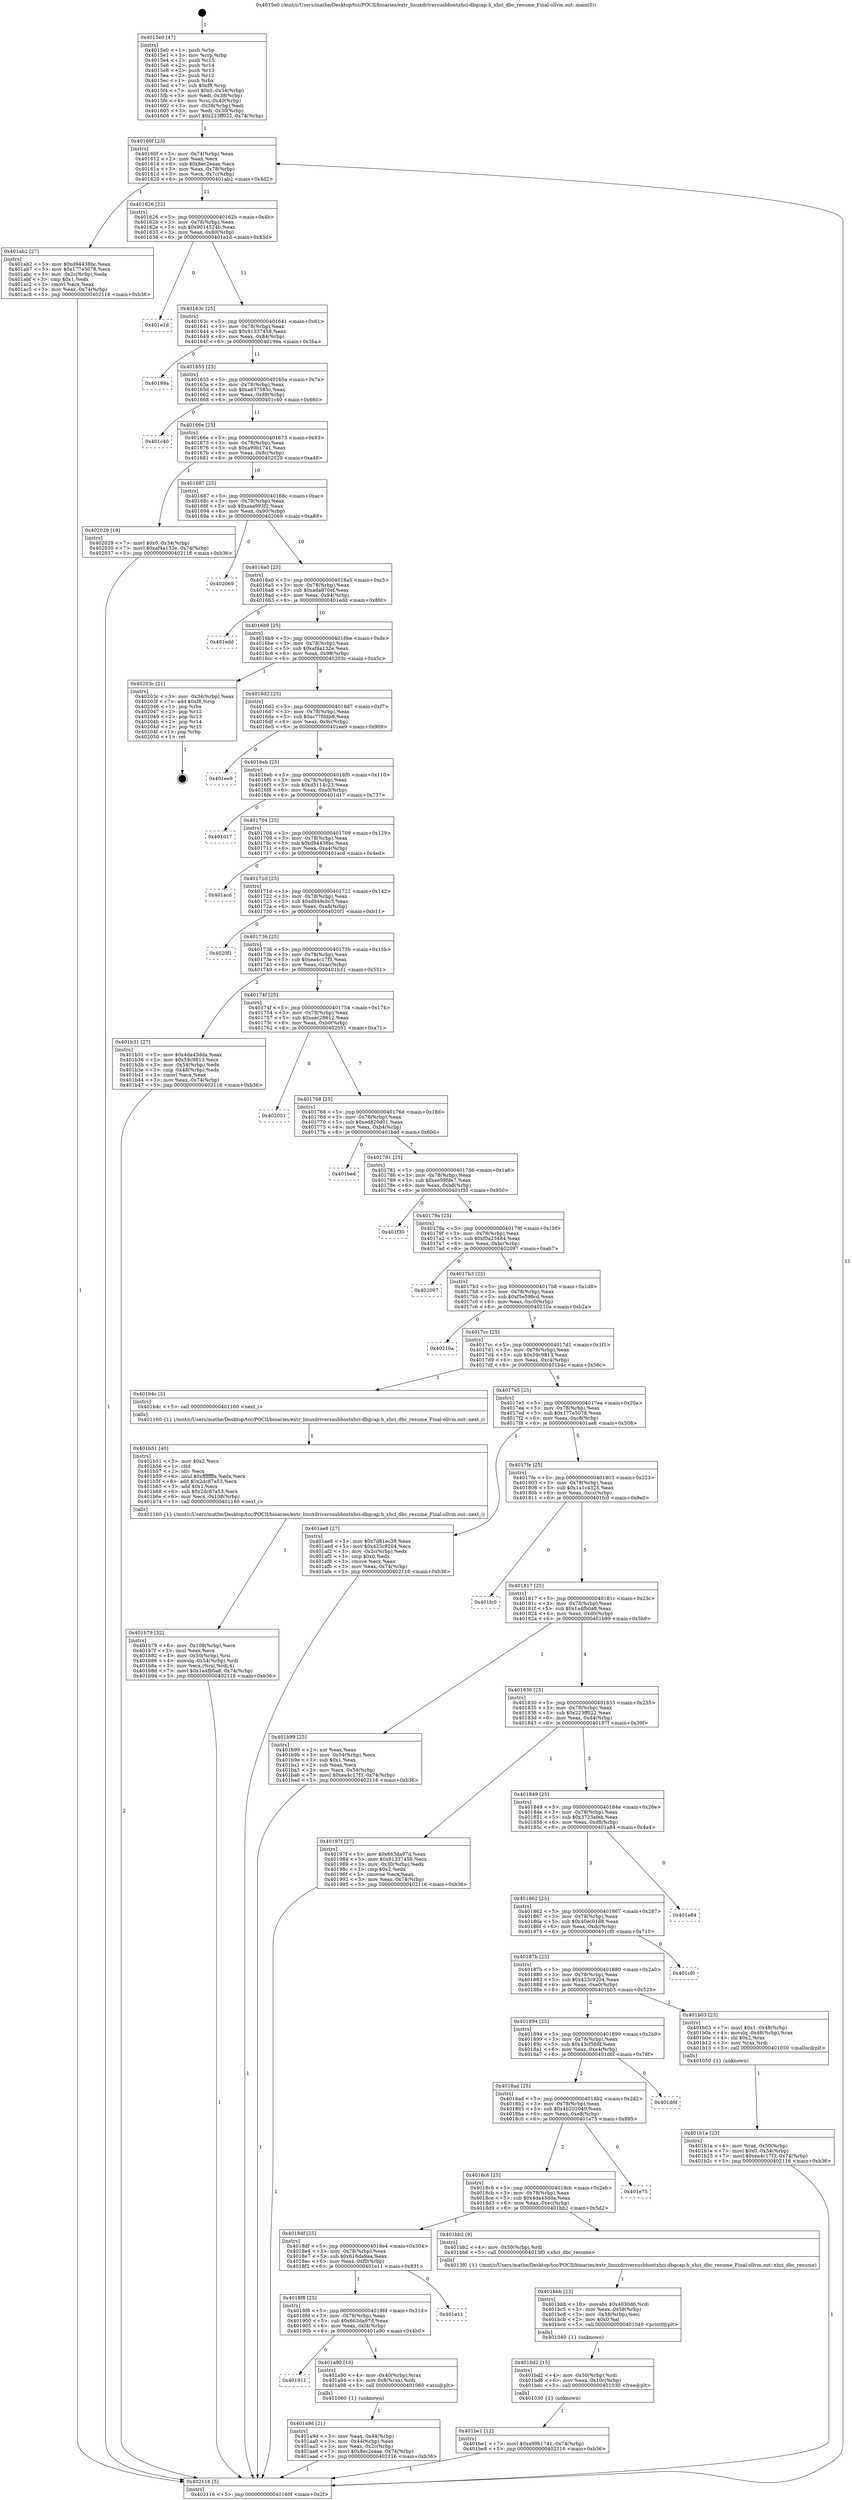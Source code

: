 digraph "0x4015e0" {
  label = "0x4015e0 (/mnt/c/Users/mathe/Desktop/tcc/POCII/binaries/extr_linuxdriversusbhostxhci-dbgcap.h_xhci_dbc_resume_Final-ollvm.out::main(0))"
  labelloc = "t"
  node[shape=record]

  Entry [label="",width=0.3,height=0.3,shape=circle,fillcolor=black,style=filled]
  "0x40160f" [label="{
     0x40160f [23]\l
     | [instrs]\l
     &nbsp;&nbsp;0x40160f \<+3\>: mov -0x74(%rbp),%eax\l
     &nbsp;&nbsp;0x401612 \<+2\>: mov %eax,%ecx\l
     &nbsp;&nbsp;0x401614 \<+6\>: sub $0x8ec2eaae,%ecx\l
     &nbsp;&nbsp;0x40161a \<+3\>: mov %eax,-0x78(%rbp)\l
     &nbsp;&nbsp;0x40161d \<+3\>: mov %ecx,-0x7c(%rbp)\l
     &nbsp;&nbsp;0x401620 \<+6\>: je 0000000000401ab2 \<main+0x4d2\>\l
  }"]
  "0x401ab2" [label="{
     0x401ab2 [27]\l
     | [instrs]\l
     &nbsp;&nbsp;0x401ab2 \<+5\>: mov $0xd94438bc,%eax\l
     &nbsp;&nbsp;0x401ab7 \<+5\>: mov $0x177e5078,%ecx\l
     &nbsp;&nbsp;0x401abc \<+3\>: mov -0x2c(%rbp),%edx\l
     &nbsp;&nbsp;0x401abf \<+3\>: cmp $0x1,%edx\l
     &nbsp;&nbsp;0x401ac2 \<+3\>: cmovl %ecx,%eax\l
     &nbsp;&nbsp;0x401ac5 \<+3\>: mov %eax,-0x74(%rbp)\l
     &nbsp;&nbsp;0x401ac8 \<+5\>: jmp 0000000000402116 \<main+0xb36\>\l
  }"]
  "0x401626" [label="{
     0x401626 [22]\l
     | [instrs]\l
     &nbsp;&nbsp;0x401626 \<+5\>: jmp 000000000040162b \<main+0x4b\>\l
     &nbsp;&nbsp;0x40162b \<+3\>: mov -0x78(%rbp),%eax\l
     &nbsp;&nbsp;0x40162e \<+5\>: sub $0x9014524b,%eax\l
     &nbsp;&nbsp;0x401633 \<+3\>: mov %eax,-0x80(%rbp)\l
     &nbsp;&nbsp;0x401636 \<+6\>: je 0000000000401e1d \<main+0x83d\>\l
  }"]
  Exit [label="",width=0.3,height=0.3,shape=circle,fillcolor=black,style=filled,peripheries=2]
  "0x401e1d" [label="{
     0x401e1d\l
  }", style=dashed]
  "0x40163c" [label="{
     0x40163c [25]\l
     | [instrs]\l
     &nbsp;&nbsp;0x40163c \<+5\>: jmp 0000000000401641 \<main+0x61\>\l
     &nbsp;&nbsp;0x401641 \<+3\>: mov -0x78(%rbp),%eax\l
     &nbsp;&nbsp;0x401644 \<+5\>: sub $0x91337458,%eax\l
     &nbsp;&nbsp;0x401649 \<+6\>: mov %eax,-0x84(%rbp)\l
     &nbsp;&nbsp;0x40164f \<+6\>: je 000000000040199a \<main+0x3ba\>\l
  }"]
  "0x401be1" [label="{
     0x401be1 [12]\l
     | [instrs]\l
     &nbsp;&nbsp;0x401be1 \<+7\>: movl $0xa99b1741,-0x74(%rbp)\l
     &nbsp;&nbsp;0x401be8 \<+5\>: jmp 0000000000402116 \<main+0xb36\>\l
  }"]
  "0x40199a" [label="{
     0x40199a\l
  }", style=dashed]
  "0x401655" [label="{
     0x401655 [25]\l
     | [instrs]\l
     &nbsp;&nbsp;0x401655 \<+5\>: jmp 000000000040165a \<main+0x7a\>\l
     &nbsp;&nbsp;0x40165a \<+3\>: mov -0x78(%rbp),%eax\l
     &nbsp;&nbsp;0x40165d \<+5\>: sub $0xa637585c,%eax\l
     &nbsp;&nbsp;0x401662 \<+6\>: mov %eax,-0x88(%rbp)\l
     &nbsp;&nbsp;0x401668 \<+6\>: je 0000000000401c40 \<main+0x660\>\l
  }"]
  "0x401bd2" [label="{
     0x401bd2 [15]\l
     | [instrs]\l
     &nbsp;&nbsp;0x401bd2 \<+4\>: mov -0x50(%rbp),%rdi\l
     &nbsp;&nbsp;0x401bd6 \<+6\>: mov %eax,-0x10c(%rbp)\l
     &nbsp;&nbsp;0x401bdc \<+5\>: call 0000000000401030 \<free@plt\>\l
     | [calls]\l
     &nbsp;&nbsp;0x401030 \{1\} (unknown)\l
  }"]
  "0x401c40" [label="{
     0x401c40\l
  }", style=dashed]
  "0x40166e" [label="{
     0x40166e [25]\l
     | [instrs]\l
     &nbsp;&nbsp;0x40166e \<+5\>: jmp 0000000000401673 \<main+0x93\>\l
     &nbsp;&nbsp;0x401673 \<+3\>: mov -0x78(%rbp),%eax\l
     &nbsp;&nbsp;0x401676 \<+5\>: sub $0xa99b1741,%eax\l
     &nbsp;&nbsp;0x40167b \<+6\>: mov %eax,-0x8c(%rbp)\l
     &nbsp;&nbsp;0x401681 \<+6\>: je 0000000000402029 \<main+0xa49\>\l
  }"]
  "0x401bbb" [label="{
     0x401bbb [23]\l
     | [instrs]\l
     &nbsp;&nbsp;0x401bbb \<+10\>: movabs $0x4030d6,%rdi\l
     &nbsp;&nbsp;0x401bc5 \<+3\>: mov %eax,-0x58(%rbp)\l
     &nbsp;&nbsp;0x401bc8 \<+3\>: mov -0x58(%rbp),%esi\l
     &nbsp;&nbsp;0x401bcb \<+2\>: mov $0x0,%al\l
     &nbsp;&nbsp;0x401bcd \<+5\>: call 0000000000401040 \<printf@plt\>\l
     | [calls]\l
     &nbsp;&nbsp;0x401040 \{1\} (unknown)\l
  }"]
  "0x402029" [label="{
     0x402029 [19]\l
     | [instrs]\l
     &nbsp;&nbsp;0x402029 \<+7\>: movl $0x0,-0x34(%rbp)\l
     &nbsp;&nbsp;0x402030 \<+7\>: movl $0xaf4a132e,-0x74(%rbp)\l
     &nbsp;&nbsp;0x402037 \<+5\>: jmp 0000000000402116 \<main+0xb36\>\l
  }"]
  "0x401687" [label="{
     0x401687 [25]\l
     | [instrs]\l
     &nbsp;&nbsp;0x401687 \<+5\>: jmp 000000000040168c \<main+0xac\>\l
     &nbsp;&nbsp;0x40168c \<+3\>: mov -0x78(%rbp),%eax\l
     &nbsp;&nbsp;0x40168f \<+5\>: sub $0xaaa993f2,%eax\l
     &nbsp;&nbsp;0x401694 \<+6\>: mov %eax,-0x90(%rbp)\l
     &nbsp;&nbsp;0x40169a \<+6\>: je 0000000000402069 \<main+0xa89\>\l
  }"]
  "0x401b79" [label="{
     0x401b79 [32]\l
     | [instrs]\l
     &nbsp;&nbsp;0x401b79 \<+6\>: mov -0x108(%rbp),%ecx\l
     &nbsp;&nbsp;0x401b7f \<+3\>: imul %eax,%ecx\l
     &nbsp;&nbsp;0x401b82 \<+4\>: mov -0x50(%rbp),%rsi\l
     &nbsp;&nbsp;0x401b86 \<+4\>: movslq -0x54(%rbp),%rdi\l
     &nbsp;&nbsp;0x401b8a \<+3\>: mov %ecx,(%rsi,%rdi,4)\l
     &nbsp;&nbsp;0x401b8d \<+7\>: movl $0x1a4fb0a8,-0x74(%rbp)\l
     &nbsp;&nbsp;0x401b94 \<+5\>: jmp 0000000000402116 \<main+0xb36\>\l
  }"]
  "0x402069" [label="{
     0x402069\l
  }", style=dashed]
  "0x4016a0" [label="{
     0x4016a0 [25]\l
     | [instrs]\l
     &nbsp;&nbsp;0x4016a0 \<+5\>: jmp 00000000004016a5 \<main+0xc5\>\l
     &nbsp;&nbsp;0x4016a5 \<+3\>: mov -0x78(%rbp),%eax\l
     &nbsp;&nbsp;0x4016a8 \<+5\>: sub $0xada870ef,%eax\l
     &nbsp;&nbsp;0x4016ad \<+6\>: mov %eax,-0x94(%rbp)\l
     &nbsp;&nbsp;0x4016b3 \<+6\>: je 0000000000401edd \<main+0x8fd\>\l
  }"]
  "0x401b51" [label="{
     0x401b51 [40]\l
     | [instrs]\l
     &nbsp;&nbsp;0x401b51 \<+5\>: mov $0x2,%ecx\l
     &nbsp;&nbsp;0x401b56 \<+1\>: cltd\l
     &nbsp;&nbsp;0x401b57 \<+2\>: idiv %ecx\l
     &nbsp;&nbsp;0x401b59 \<+6\>: imul $0xfffffffe,%edx,%ecx\l
     &nbsp;&nbsp;0x401b5f \<+6\>: add $0x2dc87a53,%ecx\l
     &nbsp;&nbsp;0x401b65 \<+3\>: add $0x1,%ecx\l
     &nbsp;&nbsp;0x401b68 \<+6\>: sub $0x2dc87a53,%ecx\l
     &nbsp;&nbsp;0x401b6e \<+6\>: mov %ecx,-0x108(%rbp)\l
     &nbsp;&nbsp;0x401b74 \<+5\>: call 0000000000401160 \<next_i\>\l
     | [calls]\l
     &nbsp;&nbsp;0x401160 \{1\} (/mnt/c/Users/mathe/Desktop/tcc/POCII/binaries/extr_linuxdriversusbhostxhci-dbgcap.h_xhci_dbc_resume_Final-ollvm.out::next_i)\l
  }"]
  "0x401edd" [label="{
     0x401edd\l
  }", style=dashed]
  "0x4016b9" [label="{
     0x4016b9 [25]\l
     | [instrs]\l
     &nbsp;&nbsp;0x4016b9 \<+5\>: jmp 00000000004016be \<main+0xde\>\l
     &nbsp;&nbsp;0x4016be \<+3\>: mov -0x78(%rbp),%eax\l
     &nbsp;&nbsp;0x4016c1 \<+5\>: sub $0xaf4a132e,%eax\l
     &nbsp;&nbsp;0x4016c6 \<+6\>: mov %eax,-0x98(%rbp)\l
     &nbsp;&nbsp;0x4016cc \<+6\>: je 000000000040203c \<main+0xa5c\>\l
  }"]
  "0x401b1a" [label="{
     0x401b1a [23]\l
     | [instrs]\l
     &nbsp;&nbsp;0x401b1a \<+4\>: mov %rax,-0x50(%rbp)\l
     &nbsp;&nbsp;0x401b1e \<+7\>: movl $0x0,-0x54(%rbp)\l
     &nbsp;&nbsp;0x401b25 \<+7\>: movl $0xea4c17f3,-0x74(%rbp)\l
     &nbsp;&nbsp;0x401b2c \<+5\>: jmp 0000000000402116 \<main+0xb36\>\l
  }"]
  "0x40203c" [label="{
     0x40203c [21]\l
     | [instrs]\l
     &nbsp;&nbsp;0x40203c \<+3\>: mov -0x34(%rbp),%eax\l
     &nbsp;&nbsp;0x40203f \<+7\>: add $0xf8,%rsp\l
     &nbsp;&nbsp;0x402046 \<+1\>: pop %rbx\l
     &nbsp;&nbsp;0x402047 \<+2\>: pop %r12\l
     &nbsp;&nbsp;0x402049 \<+2\>: pop %r13\l
     &nbsp;&nbsp;0x40204b \<+2\>: pop %r14\l
     &nbsp;&nbsp;0x40204d \<+2\>: pop %r15\l
     &nbsp;&nbsp;0x40204f \<+1\>: pop %rbp\l
     &nbsp;&nbsp;0x402050 \<+1\>: ret\l
  }"]
  "0x4016d2" [label="{
     0x4016d2 [25]\l
     | [instrs]\l
     &nbsp;&nbsp;0x4016d2 \<+5\>: jmp 00000000004016d7 \<main+0xf7\>\l
     &nbsp;&nbsp;0x4016d7 \<+3\>: mov -0x78(%rbp),%eax\l
     &nbsp;&nbsp;0x4016da \<+5\>: sub $0xc77fddb8,%eax\l
     &nbsp;&nbsp;0x4016df \<+6\>: mov %eax,-0x9c(%rbp)\l
     &nbsp;&nbsp;0x4016e5 \<+6\>: je 0000000000401ee9 \<main+0x909\>\l
  }"]
  "0x401a9d" [label="{
     0x401a9d [21]\l
     | [instrs]\l
     &nbsp;&nbsp;0x401a9d \<+3\>: mov %eax,-0x44(%rbp)\l
     &nbsp;&nbsp;0x401aa0 \<+3\>: mov -0x44(%rbp),%eax\l
     &nbsp;&nbsp;0x401aa3 \<+3\>: mov %eax,-0x2c(%rbp)\l
     &nbsp;&nbsp;0x401aa6 \<+7\>: movl $0x8ec2eaae,-0x74(%rbp)\l
     &nbsp;&nbsp;0x401aad \<+5\>: jmp 0000000000402116 \<main+0xb36\>\l
  }"]
  "0x401ee9" [label="{
     0x401ee9\l
  }", style=dashed]
  "0x4016eb" [label="{
     0x4016eb [25]\l
     | [instrs]\l
     &nbsp;&nbsp;0x4016eb \<+5\>: jmp 00000000004016f0 \<main+0x110\>\l
     &nbsp;&nbsp;0x4016f0 \<+3\>: mov -0x78(%rbp),%eax\l
     &nbsp;&nbsp;0x4016f3 \<+5\>: sub $0xd5114c23,%eax\l
     &nbsp;&nbsp;0x4016f8 \<+6\>: mov %eax,-0xa0(%rbp)\l
     &nbsp;&nbsp;0x4016fe \<+6\>: je 0000000000401d17 \<main+0x737\>\l
  }"]
  "0x401911" [label="{
     0x401911\l
  }", style=dashed]
  "0x401d17" [label="{
     0x401d17\l
  }", style=dashed]
  "0x401704" [label="{
     0x401704 [25]\l
     | [instrs]\l
     &nbsp;&nbsp;0x401704 \<+5\>: jmp 0000000000401709 \<main+0x129\>\l
     &nbsp;&nbsp;0x401709 \<+3\>: mov -0x78(%rbp),%eax\l
     &nbsp;&nbsp;0x40170c \<+5\>: sub $0xd94438bc,%eax\l
     &nbsp;&nbsp;0x401711 \<+6\>: mov %eax,-0xa4(%rbp)\l
     &nbsp;&nbsp;0x401717 \<+6\>: je 0000000000401acd \<main+0x4ed\>\l
  }"]
  "0x401a90" [label="{
     0x401a90 [13]\l
     | [instrs]\l
     &nbsp;&nbsp;0x401a90 \<+4\>: mov -0x40(%rbp),%rax\l
     &nbsp;&nbsp;0x401a94 \<+4\>: mov 0x8(%rax),%rdi\l
     &nbsp;&nbsp;0x401a98 \<+5\>: call 0000000000401060 \<atoi@plt\>\l
     | [calls]\l
     &nbsp;&nbsp;0x401060 \{1\} (unknown)\l
  }"]
  "0x401acd" [label="{
     0x401acd\l
  }", style=dashed]
  "0x40171d" [label="{
     0x40171d [25]\l
     | [instrs]\l
     &nbsp;&nbsp;0x40171d \<+5\>: jmp 0000000000401722 \<main+0x142\>\l
     &nbsp;&nbsp;0x401722 \<+3\>: mov -0x78(%rbp),%eax\l
     &nbsp;&nbsp;0x401725 \<+5\>: sub $0xd949cbc3,%eax\l
     &nbsp;&nbsp;0x40172a \<+6\>: mov %eax,-0xa8(%rbp)\l
     &nbsp;&nbsp;0x401730 \<+6\>: je 00000000004020f1 \<main+0xb11\>\l
  }"]
  "0x4018f8" [label="{
     0x4018f8 [25]\l
     | [instrs]\l
     &nbsp;&nbsp;0x4018f8 \<+5\>: jmp 00000000004018fd \<main+0x31d\>\l
     &nbsp;&nbsp;0x4018fd \<+3\>: mov -0x78(%rbp),%eax\l
     &nbsp;&nbsp;0x401900 \<+5\>: sub $0x663da97d,%eax\l
     &nbsp;&nbsp;0x401905 \<+6\>: mov %eax,-0xf4(%rbp)\l
     &nbsp;&nbsp;0x40190b \<+6\>: je 0000000000401a90 \<main+0x4b0\>\l
  }"]
  "0x4020f1" [label="{
     0x4020f1\l
  }", style=dashed]
  "0x401736" [label="{
     0x401736 [25]\l
     | [instrs]\l
     &nbsp;&nbsp;0x401736 \<+5\>: jmp 000000000040173b \<main+0x15b\>\l
     &nbsp;&nbsp;0x40173b \<+3\>: mov -0x78(%rbp),%eax\l
     &nbsp;&nbsp;0x40173e \<+5\>: sub $0xea4c17f3,%eax\l
     &nbsp;&nbsp;0x401743 \<+6\>: mov %eax,-0xac(%rbp)\l
     &nbsp;&nbsp;0x401749 \<+6\>: je 0000000000401b31 \<main+0x551\>\l
  }"]
  "0x401e11" [label="{
     0x401e11\l
  }", style=dashed]
  "0x401b31" [label="{
     0x401b31 [27]\l
     | [instrs]\l
     &nbsp;&nbsp;0x401b31 \<+5\>: mov $0x4da43dda,%eax\l
     &nbsp;&nbsp;0x401b36 \<+5\>: mov $0x59c9813,%ecx\l
     &nbsp;&nbsp;0x401b3b \<+3\>: mov -0x54(%rbp),%edx\l
     &nbsp;&nbsp;0x401b3e \<+3\>: cmp -0x48(%rbp),%edx\l
     &nbsp;&nbsp;0x401b41 \<+3\>: cmovl %ecx,%eax\l
     &nbsp;&nbsp;0x401b44 \<+3\>: mov %eax,-0x74(%rbp)\l
     &nbsp;&nbsp;0x401b47 \<+5\>: jmp 0000000000402116 \<main+0xb36\>\l
  }"]
  "0x40174f" [label="{
     0x40174f [25]\l
     | [instrs]\l
     &nbsp;&nbsp;0x40174f \<+5\>: jmp 0000000000401754 \<main+0x174\>\l
     &nbsp;&nbsp;0x401754 \<+3\>: mov -0x78(%rbp),%eax\l
     &nbsp;&nbsp;0x401757 \<+5\>: sub $0xeac28612,%eax\l
     &nbsp;&nbsp;0x40175c \<+6\>: mov %eax,-0xb0(%rbp)\l
     &nbsp;&nbsp;0x401762 \<+6\>: je 0000000000402051 \<main+0xa71\>\l
  }"]
  "0x4018df" [label="{
     0x4018df [25]\l
     | [instrs]\l
     &nbsp;&nbsp;0x4018df \<+5\>: jmp 00000000004018e4 \<main+0x304\>\l
     &nbsp;&nbsp;0x4018e4 \<+3\>: mov -0x78(%rbp),%eax\l
     &nbsp;&nbsp;0x4018e7 \<+5\>: sub $0x616da9aa,%eax\l
     &nbsp;&nbsp;0x4018ec \<+6\>: mov %eax,-0xf0(%rbp)\l
     &nbsp;&nbsp;0x4018f2 \<+6\>: je 0000000000401e11 \<main+0x831\>\l
  }"]
  "0x402051" [label="{
     0x402051\l
  }", style=dashed]
  "0x401768" [label="{
     0x401768 [25]\l
     | [instrs]\l
     &nbsp;&nbsp;0x401768 \<+5\>: jmp 000000000040176d \<main+0x18d\>\l
     &nbsp;&nbsp;0x40176d \<+3\>: mov -0x78(%rbp),%eax\l
     &nbsp;&nbsp;0x401770 \<+5\>: sub $0xed820d01,%eax\l
     &nbsp;&nbsp;0x401775 \<+6\>: mov %eax,-0xb4(%rbp)\l
     &nbsp;&nbsp;0x40177b \<+6\>: je 0000000000401bed \<main+0x60d\>\l
  }"]
  "0x401bb2" [label="{
     0x401bb2 [9]\l
     | [instrs]\l
     &nbsp;&nbsp;0x401bb2 \<+4\>: mov -0x50(%rbp),%rdi\l
     &nbsp;&nbsp;0x401bb6 \<+5\>: call 00000000004013f0 \<xhci_dbc_resume\>\l
     | [calls]\l
     &nbsp;&nbsp;0x4013f0 \{1\} (/mnt/c/Users/mathe/Desktop/tcc/POCII/binaries/extr_linuxdriversusbhostxhci-dbgcap.h_xhci_dbc_resume_Final-ollvm.out::xhci_dbc_resume)\l
  }"]
  "0x401bed" [label="{
     0x401bed\l
  }", style=dashed]
  "0x401781" [label="{
     0x401781 [25]\l
     | [instrs]\l
     &nbsp;&nbsp;0x401781 \<+5\>: jmp 0000000000401786 \<main+0x1a6\>\l
     &nbsp;&nbsp;0x401786 \<+3\>: mov -0x78(%rbp),%eax\l
     &nbsp;&nbsp;0x401789 \<+5\>: sub $0xee99fde7,%eax\l
     &nbsp;&nbsp;0x40178e \<+6\>: mov %eax,-0xb8(%rbp)\l
     &nbsp;&nbsp;0x401794 \<+6\>: je 0000000000401f30 \<main+0x950\>\l
  }"]
  "0x4018c6" [label="{
     0x4018c6 [25]\l
     | [instrs]\l
     &nbsp;&nbsp;0x4018c6 \<+5\>: jmp 00000000004018cb \<main+0x2eb\>\l
     &nbsp;&nbsp;0x4018cb \<+3\>: mov -0x78(%rbp),%eax\l
     &nbsp;&nbsp;0x4018ce \<+5\>: sub $0x4da43dda,%eax\l
     &nbsp;&nbsp;0x4018d3 \<+6\>: mov %eax,-0xec(%rbp)\l
     &nbsp;&nbsp;0x4018d9 \<+6\>: je 0000000000401bb2 \<main+0x5d2\>\l
  }"]
  "0x401f30" [label="{
     0x401f30\l
  }", style=dashed]
  "0x40179a" [label="{
     0x40179a [25]\l
     | [instrs]\l
     &nbsp;&nbsp;0x40179a \<+5\>: jmp 000000000040179f \<main+0x1bf\>\l
     &nbsp;&nbsp;0x40179f \<+3\>: mov -0x78(%rbp),%eax\l
     &nbsp;&nbsp;0x4017a2 \<+5\>: sub $0xf0a25484,%eax\l
     &nbsp;&nbsp;0x4017a7 \<+6\>: mov %eax,-0xbc(%rbp)\l
     &nbsp;&nbsp;0x4017ad \<+6\>: je 0000000000402097 \<main+0xab7\>\l
  }"]
  "0x401e75" [label="{
     0x401e75\l
  }", style=dashed]
  "0x402097" [label="{
     0x402097\l
  }", style=dashed]
  "0x4017b3" [label="{
     0x4017b3 [25]\l
     | [instrs]\l
     &nbsp;&nbsp;0x4017b3 \<+5\>: jmp 00000000004017b8 \<main+0x1d8\>\l
     &nbsp;&nbsp;0x4017b8 \<+3\>: mov -0x78(%rbp),%eax\l
     &nbsp;&nbsp;0x4017bb \<+5\>: sub $0xf5e598cd,%eax\l
     &nbsp;&nbsp;0x4017c0 \<+6\>: mov %eax,-0xc0(%rbp)\l
     &nbsp;&nbsp;0x4017c6 \<+6\>: je 000000000040210a \<main+0xb2a\>\l
  }"]
  "0x4018ad" [label="{
     0x4018ad [25]\l
     | [instrs]\l
     &nbsp;&nbsp;0x4018ad \<+5\>: jmp 00000000004018b2 \<main+0x2d2\>\l
     &nbsp;&nbsp;0x4018b2 \<+3\>: mov -0x78(%rbp),%eax\l
     &nbsp;&nbsp;0x4018b5 \<+5\>: sub $0x4b202040,%eax\l
     &nbsp;&nbsp;0x4018ba \<+6\>: mov %eax,-0xe8(%rbp)\l
     &nbsp;&nbsp;0x4018c0 \<+6\>: je 0000000000401e75 \<main+0x895\>\l
  }"]
  "0x40210a" [label="{
     0x40210a\l
  }", style=dashed]
  "0x4017cc" [label="{
     0x4017cc [25]\l
     | [instrs]\l
     &nbsp;&nbsp;0x4017cc \<+5\>: jmp 00000000004017d1 \<main+0x1f1\>\l
     &nbsp;&nbsp;0x4017d1 \<+3\>: mov -0x78(%rbp),%eax\l
     &nbsp;&nbsp;0x4017d4 \<+5\>: sub $0x59c9813,%eax\l
     &nbsp;&nbsp;0x4017d9 \<+6\>: mov %eax,-0xc4(%rbp)\l
     &nbsp;&nbsp;0x4017df \<+6\>: je 0000000000401b4c \<main+0x56c\>\l
  }"]
  "0x401d6f" [label="{
     0x401d6f\l
  }", style=dashed]
  "0x401b4c" [label="{
     0x401b4c [5]\l
     | [instrs]\l
     &nbsp;&nbsp;0x401b4c \<+5\>: call 0000000000401160 \<next_i\>\l
     | [calls]\l
     &nbsp;&nbsp;0x401160 \{1\} (/mnt/c/Users/mathe/Desktop/tcc/POCII/binaries/extr_linuxdriversusbhostxhci-dbgcap.h_xhci_dbc_resume_Final-ollvm.out::next_i)\l
  }"]
  "0x4017e5" [label="{
     0x4017e5 [25]\l
     | [instrs]\l
     &nbsp;&nbsp;0x4017e5 \<+5\>: jmp 00000000004017ea \<main+0x20a\>\l
     &nbsp;&nbsp;0x4017ea \<+3\>: mov -0x78(%rbp),%eax\l
     &nbsp;&nbsp;0x4017ed \<+5\>: sub $0x177e5078,%eax\l
     &nbsp;&nbsp;0x4017f2 \<+6\>: mov %eax,-0xc8(%rbp)\l
     &nbsp;&nbsp;0x4017f8 \<+6\>: je 0000000000401ae8 \<main+0x508\>\l
  }"]
  "0x401894" [label="{
     0x401894 [25]\l
     | [instrs]\l
     &nbsp;&nbsp;0x401894 \<+5\>: jmp 0000000000401899 \<main+0x2b9\>\l
     &nbsp;&nbsp;0x401899 \<+3\>: mov -0x78(%rbp),%eax\l
     &nbsp;&nbsp;0x40189c \<+5\>: sub $0x43cf568f,%eax\l
     &nbsp;&nbsp;0x4018a1 \<+6\>: mov %eax,-0xe4(%rbp)\l
     &nbsp;&nbsp;0x4018a7 \<+6\>: je 0000000000401d6f \<main+0x78f\>\l
  }"]
  "0x401ae8" [label="{
     0x401ae8 [27]\l
     | [instrs]\l
     &nbsp;&nbsp;0x401ae8 \<+5\>: mov $0x7d81ec39,%eax\l
     &nbsp;&nbsp;0x401aed \<+5\>: mov $0x423c9204,%ecx\l
     &nbsp;&nbsp;0x401af2 \<+3\>: mov -0x2c(%rbp),%edx\l
     &nbsp;&nbsp;0x401af5 \<+3\>: cmp $0x0,%edx\l
     &nbsp;&nbsp;0x401af8 \<+3\>: cmove %ecx,%eax\l
     &nbsp;&nbsp;0x401afb \<+3\>: mov %eax,-0x74(%rbp)\l
     &nbsp;&nbsp;0x401afe \<+5\>: jmp 0000000000402116 \<main+0xb36\>\l
  }"]
  "0x4017fe" [label="{
     0x4017fe [25]\l
     | [instrs]\l
     &nbsp;&nbsp;0x4017fe \<+5\>: jmp 0000000000401803 \<main+0x223\>\l
     &nbsp;&nbsp;0x401803 \<+3\>: mov -0x78(%rbp),%eax\l
     &nbsp;&nbsp;0x401806 \<+5\>: sub $0x1a1c4325,%eax\l
     &nbsp;&nbsp;0x40180b \<+6\>: mov %eax,-0xcc(%rbp)\l
     &nbsp;&nbsp;0x401811 \<+6\>: je 0000000000401fc0 \<main+0x9e0\>\l
  }"]
  "0x401b03" [label="{
     0x401b03 [23]\l
     | [instrs]\l
     &nbsp;&nbsp;0x401b03 \<+7\>: movl $0x1,-0x48(%rbp)\l
     &nbsp;&nbsp;0x401b0a \<+4\>: movslq -0x48(%rbp),%rax\l
     &nbsp;&nbsp;0x401b0e \<+4\>: shl $0x2,%rax\l
     &nbsp;&nbsp;0x401b12 \<+3\>: mov %rax,%rdi\l
     &nbsp;&nbsp;0x401b15 \<+5\>: call 0000000000401050 \<malloc@plt\>\l
     | [calls]\l
     &nbsp;&nbsp;0x401050 \{1\} (unknown)\l
  }"]
  "0x401fc0" [label="{
     0x401fc0\l
  }", style=dashed]
  "0x401817" [label="{
     0x401817 [25]\l
     | [instrs]\l
     &nbsp;&nbsp;0x401817 \<+5\>: jmp 000000000040181c \<main+0x23c\>\l
     &nbsp;&nbsp;0x40181c \<+3\>: mov -0x78(%rbp),%eax\l
     &nbsp;&nbsp;0x40181f \<+5\>: sub $0x1a4fb0a8,%eax\l
     &nbsp;&nbsp;0x401824 \<+6\>: mov %eax,-0xd0(%rbp)\l
     &nbsp;&nbsp;0x40182a \<+6\>: je 0000000000401b99 \<main+0x5b9\>\l
  }"]
  "0x40187b" [label="{
     0x40187b [25]\l
     | [instrs]\l
     &nbsp;&nbsp;0x40187b \<+5\>: jmp 0000000000401880 \<main+0x2a0\>\l
     &nbsp;&nbsp;0x401880 \<+3\>: mov -0x78(%rbp),%eax\l
     &nbsp;&nbsp;0x401883 \<+5\>: sub $0x423c9204,%eax\l
     &nbsp;&nbsp;0x401888 \<+6\>: mov %eax,-0xe0(%rbp)\l
     &nbsp;&nbsp;0x40188e \<+6\>: je 0000000000401b03 \<main+0x523\>\l
  }"]
  "0x401b99" [label="{
     0x401b99 [25]\l
     | [instrs]\l
     &nbsp;&nbsp;0x401b99 \<+2\>: xor %eax,%eax\l
     &nbsp;&nbsp;0x401b9b \<+3\>: mov -0x54(%rbp),%ecx\l
     &nbsp;&nbsp;0x401b9e \<+3\>: sub $0x1,%eax\l
     &nbsp;&nbsp;0x401ba1 \<+2\>: sub %eax,%ecx\l
     &nbsp;&nbsp;0x401ba3 \<+3\>: mov %ecx,-0x54(%rbp)\l
     &nbsp;&nbsp;0x401ba6 \<+7\>: movl $0xea4c17f3,-0x74(%rbp)\l
     &nbsp;&nbsp;0x401bad \<+5\>: jmp 0000000000402116 \<main+0xb36\>\l
  }"]
  "0x401830" [label="{
     0x401830 [25]\l
     | [instrs]\l
     &nbsp;&nbsp;0x401830 \<+5\>: jmp 0000000000401835 \<main+0x255\>\l
     &nbsp;&nbsp;0x401835 \<+3\>: mov -0x78(%rbp),%eax\l
     &nbsp;&nbsp;0x401838 \<+5\>: sub $0x223ff022,%eax\l
     &nbsp;&nbsp;0x40183d \<+6\>: mov %eax,-0xd4(%rbp)\l
     &nbsp;&nbsp;0x401843 \<+6\>: je 000000000040197f \<main+0x39f\>\l
  }"]
  "0x401cf0" [label="{
     0x401cf0\l
  }", style=dashed]
  "0x40197f" [label="{
     0x40197f [27]\l
     | [instrs]\l
     &nbsp;&nbsp;0x40197f \<+5\>: mov $0x663da97d,%eax\l
     &nbsp;&nbsp;0x401984 \<+5\>: mov $0x91337458,%ecx\l
     &nbsp;&nbsp;0x401989 \<+3\>: mov -0x30(%rbp),%edx\l
     &nbsp;&nbsp;0x40198c \<+3\>: cmp $0x2,%edx\l
     &nbsp;&nbsp;0x40198f \<+3\>: cmovne %ecx,%eax\l
     &nbsp;&nbsp;0x401992 \<+3\>: mov %eax,-0x74(%rbp)\l
     &nbsp;&nbsp;0x401995 \<+5\>: jmp 0000000000402116 \<main+0xb36\>\l
  }"]
  "0x401849" [label="{
     0x401849 [25]\l
     | [instrs]\l
     &nbsp;&nbsp;0x401849 \<+5\>: jmp 000000000040184e \<main+0x26e\>\l
     &nbsp;&nbsp;0x40184e \<+3\>: mov -0x78(%rbp),%eax\l
     &nbsp;&nbsp;0x401851 \<+5\>: sub $0x3723afeb,%eax\l
     &nbsp;&nbsp;0x401856 \<+6\>: mov %eax,-0xd8(%rbp)\l
     &nbsp;&nbsp;0x40185c \<+6\>: je 0000000000401a84 \<main+0x4a4\>\l
  }"]
  "0x402116" [label="{
     0x402116 [5]\l
     | [instrs]\l
     &nbsp;&nbsp;0x402116 \<+5\>: jmp 000000000040160f \<main+0x2f\>\l
  }"]
  "0x4015e0" [label="{
     0x4015e0 [47]\l
     | [instrs]\l
     &nbsp;&nbsp;0x4015e0 \<+1\>: push %rbp\l
     &nbsp;&nbsp;0x4015e1 \<+3\>: mov %rsp,%rbp\l
     &nbsp;&nbsp;0x4015e4 \<+2\>: push %r15\l
     &nbsp;&nbsp;0x4015e6 \<+2\>: push %r14\l
     &nbsp;&nbsp;0x4015e8 \<+2\>: push %r13\l
     &nbsp;&nbsp;0x4015ea \<+2\>: push %r12\l
     &nbsp;&nbsp;0x4015ec \<+1\>: push %rbx\l
     &nbsp;&nbsp;0x4015ed \<+7\>: sub $0xf8,%rsp\l
     &nbsp;&nbsp;0x4015f4 \<+7\>: movl $0x0,-0x34(%rbp)\l
     &nbsp;&nbsp;0x4015fb \<+3\>: mov %edi,-0x38(%rbp)\l
     &nbsp;&nbsp;0x4015fe \<+4\>: mov %rsi,-0x40(%rbp)\l
     &nbsp;&nbsp;0x401602 \<+3\>: mov -0x38(%rbp),%edi\l
     &nbsp;&nbsp;0x401605 \<+3\>: mov %edi,-0x30(%rbp)\l
     &nbsp;&nbsp;0x401608 \<+7\>: movl $0x223ff022,-0x74(%rbp)\l
  }"]
  "0x401862" [label="{
     0x401862 [25]\l
     | [instrs]\l
     &nbsp;&nbsp;0x401862 \<+5\>: jmp 0000000000401867 \<main+0x287\>\l
     &nbsp;&nbsp;0x401867 \<+3\>: mov -0x78(%rbp),%eax\l
     &nbsp;&nbsp;0x40186a \<+5\>: sub $0x40ec01d8,%eax\l
     &nbsp;&nbsp;0x40186f \<+6\>: mov %eax,-0xdc(%rbp)\l
     &nbsp;&nbsp;0x401875 \<+6\>: je 0000000000401cf0 \<main+0x710\>\l
  }"]
  "0x401a84" [label="{
     0x401a84\l
  }", style=dashed]
  Entry -> "0x4015e0" [label=" 1"]
  "0x40160f" -> "0x401ab2" [label=" 1"]
  "0x40160f" -> "0x401626" [label=" 11"]
  "0x40203c" -> Exit [label=" 1"]
  "0x401626" -> "0x401e1d" [label=" 0"]
  "0x401626" -> "0x40163c" [label=" 11"]
  "0x402029" -> "0x402116" [label=" 1"]
  "0x40163c" -> "0x40199a" [label=" 0"]
  "0x40163c" -> "0x401655" [label=" 11"]
  "0x401be1" -> "0x402116" [label=" 1"]
  "0x401655" -> "0x401c40" [label=" 0"]
  "0x401655" -> "0x40166e" [label=" 11"]
  "0x401bd2" -> "0x401be1" [label=" 1"]
  "0x40166e" -> "0x402029" [label=" 1"]
  "0x40166e" -> "0x401687" [label=" 10"]
  "0x401bbb" -> "0x401bd2" [label=" 1"]
  "0x401687" -> "0x402069" [label=" 0"]
  "0x401687" -> "0x4016a0" [label=" 10"]
  "0x401bb2" -> "0x401bbb" [label=" 1"]
  "0x4016a0" -> "0x401edd" [label=" 0"]
  "0x4016a0" -> "0x4016b9" [label=" 10"]
  "0x401b99" -> "0x402116" [label=" 1"]
  "0x4016b9" -> "0x40203c" [label=" 1"]
  "0x4016b9" -> "0x4016d2" [label=" 9"]
  "0x401b79" -> "0x402116" [label=" 1"]
  "0x4016d2" -> "0x401ee9" [label=" 0"]
  "0x4016d2" -> "0x4016eb" [label=" 9"]
  "0x401b51" -> "0x401b79" [label=" 1"]
  "0x4016eb" -> "0x401d17" [label=" 0"]
  "0x4016eb" -> "0x401704" [label=" 9"]
  "0x401b4c" -> "0x401b51" [label=" 1"]
  "0x401704" -> "0x401acd" [label=" 0"]
  "0x401704" -> "0x40171d" [label=" 9"]
  "0x401b31" -> "0x402116" [label=" 2"]
  "0x40171d" -> "0x4020f1" [label=" 0"]
  "0x40171d" -> "0x401736" [label=" 9"]
  "0x401b03" -> "0x401b1a" [label=" 1"]
  "0x401736" -> "0x401b31" [label=" 2"]
  "0x401736" -> "0x40174f" [label=" 7"]
  "0x401ae8" -> "0x402116" [label=" 1"]
  "0x40174f" -> "0x402051" [label=" 0"]
  "0x40174f" -> "0x401768" [label=" 7"]
  "0x401a9d" -> "0x402116" [label=" 1"]
  "0x401768" -> "0x401bed" [label=" 0"]
  "0x401768" -> "0x401781" [label=" 7"]
  "0x401a90" -> "0x401a9d" [label=" 1"]
  "0x401781" -> "0x401f30" [label=" 0"]
  "0x401781" -> "0x40179a" [label=" 7"]
  "0x4018f8" -> "0x401a90" [label=" 1"]
  "0x40179a" -> "0x402097" [label=" 0"]
  "0x40179a" -> "0x4017b3" [label=" 7"]
  "0x401b1a" -> "0x402116" [label=" 1"]
  "0x4017b3" -> "0x40210a" [label=" 0"]
  "0x4017b3" -> "0x4017cc" [label=" 7"]
  "0x4018df" -> "0x401e11" [label=" 0"]
  "0x4017cc" -> "0x401b4c" [label=" 1"]
  "0x4017cc" -> "0x4017e5" [label=" 6"]
  "0x401ab2" -> "0x402116" [label=" 1"]
  "0x4017e5" -> "0x401ae8" [label=" 1"]
  "0x4017e5" -> "0x4017fe" [label=" 5"]
  "0x4018c6" -> "0x401bb2" [label=" 1"]
  "0x4017fe" -> "0x401fc0" [label=" 0"]
  "0x4017fe" -> "0x401817" [label=" 5"]
  "0x4018f8" -> "0x401911" [label=" 0"]
  "0x401817" -> "0x401b99" [label=" 1"]
  "0x401817" -> "0x401830" [label=" 4"]
  "0x4018ad" -> "0x401e75" [label=" 0"]
  "0x401830" -> "0x40197f" [label=" 1"]
  "0x401830" -> "0x401849" [label=" 3"]
  "0x40197f" -> "0x402116" [label=" 1"]
  "0x4015e0" -> "0x40160f" [label=" 1"]
  "0x402116" -> "0x40160f" [label=" 11"]
  "0x4018df" -> "0x4018f8" [label=" 1"]
  "0x401849" -> "0x401a84" [label=" 0"]
  "0x401849" -> "0x401862" [label=" 3"]
  "0x401894" -> "0x4018ad" [label=" 2"]
  "0x401862" -> "0x401cf0" [label=" 0"]
  "0x401862" -> "0x40187b" [label=" 3"]
  "0x4018ad" -> "0x4018c6" [label=" 2"]
  "0x40187b" -> "0x401b03" [label=" 1"]
  "0x40187b" -> "0x401894" [label=" 2"]
  "0x4018c6" -> "0x4018df" [label=" 1"]
  "0x401894" -> "0x401d6f" [label=" 0"]
}

